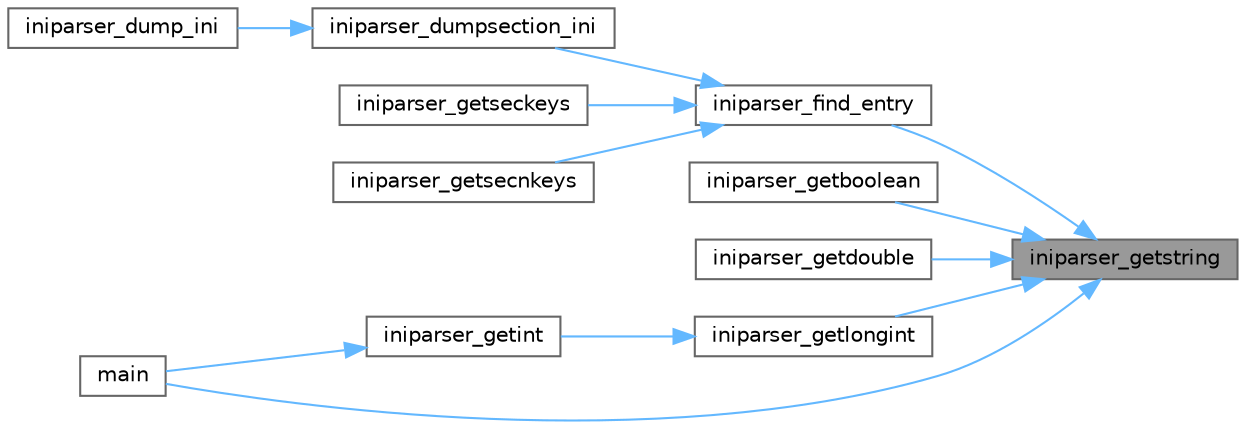 digraph "iniparser_getstring"
{
 // LATEX_PDF_SIZE
  bgcolor="transparent";
  edge [fontname=Helvetica,fontsize=10,labelfontname=Helvetica,labelfontsize=10];
  node [fontname=Helvetica,fontsize=10,shape=box,height=0.2,width=0.4];
  rankdir="RL";
  Node1 [label="iniparser_getstring",height=0.2,width=0.4,color="gray40", fillcolor="grey60", style="filled", fontcolor="black",tooltip="Get the string associated to a key"];
  Node1 -> Node2 [dir="back",color="steelblue1",style="solid"];
  Node2 [label="iniparser_find_entry",height=0.2,width=0.4,color="grey40", fillcolor="white", style="filled",URL="$iniparser_8c.html#acd872a1e8c56f23a79ab2f2f7a26a7ac",tooltip="Finds out if a given entry exists in a dictionary"];
  Node2 -> Node3 [dir="back",color="steelblue1",style="solid"];
  Node3 [label="iniparser_dumpsection_ini",height=0.2,width=0.4,color="grey40", fillcolor="white", style="filled",URL="$iniparser_8c.html#a790111c03777a5377712b5ea78431637",tooltip="Save a dictionary section to a loadable ini file"];
  Node3 -> Node4 [dir="back",color="steelblue1",style="solid"];
  Node4 [label="iniparser_dump_ini",height=0.2,width=0.4,color="grey40", fillcolor="white", style="filled",URL="$iniparser_8c.html#af3d206ad34f6b9eefe394896d68d140c",tooltip="Save a dictionary to a loadable ini file"];
  Node2 -> Node5 [dir="back",color="steelblue1",style="solid"];
  Node5 [label="iniparser_getseckeys",height=0.2,width=0.4,color="grey40", fillcolor="white", style="filled",URL="$iniparser_8c.html#ae8b877f872727f9129976b8f2de38e48",tooltip="Get the number of keys in a section of a dictionary."];
  Node2 -> Node6 [dir="back",color="steelblue1",style="solid"];
  Node6 [label="iniparser_getsecnkeys",height=0.2,width=0.4,color="grey40", fillcolor="white", style="filled",URL="$iniparser_8c.html#a3e50b16a71a4fbd2183bec0424699932",tooltip="Get the number of keys in a section of a dictionary."];
  Node1 -> Node7 [dir="back",color="steelblue1",style="solid"];
  Node7 [label="iniparser_getboolean",height=0.2,width=0.4,color="grey40", fillcolor="white", style="filled",URL="$iniparser_8c.html#afa30800883e2853074c038467f5fde2b",tooltip="Get the string associated to a key, convert to a boolean"];
  Node1 -> Node8 [dir="back",color="steelblue1",style="solid"];
  Node8 [label="iniparser_getdouble",height=0.2,width=0.4,color="grey40", fillcolor="white", style="filled",URL="$iniparser_8c.html#a18d3a09e99a0ac212010edc3f0365379",tooltip="Get the string associated to a key, convert to a double"];
  Node1 -> Node9 [dir="back",color="steelblue1",style="solid"];
  Node9 [label="iniparser_getlongint",height=0.2,width=0.4,color="grey40", fillcolor="white", style="filled",URL="$iniparser_8c.html#ada8cb75b68d3d7d175ac0bce75ca7fb5",tooltip="Get the string associated to a key, convert to an long int"];
  Node9 -> Node10 [dir="back",color="steelblue1",style="solid"];
  Node10 [label="iniparser_getint",height=0.2,width=0.4,color="grey40", fillcolor="white", style="filled",URL="$iniparser_8c.html#a97f70bc64c6e32b8f4df50f884400fd8",tooltip="Get the string associated to a key, convert to an int"];
  Node10 -> Node11 [dir="back",color="steelblue1",style="solid"];
  Node11 [label="main",height=0.2,width=0.4,color="grey40", fillcolor="white", style="filled",URL="$test_8c.html#a3c04138a5bfe5d72780bb7e82a18e627",tooltip="主函数"];
  Node1 -> Node11 [dir="back",color="steelblue1",style="solid"];
}
